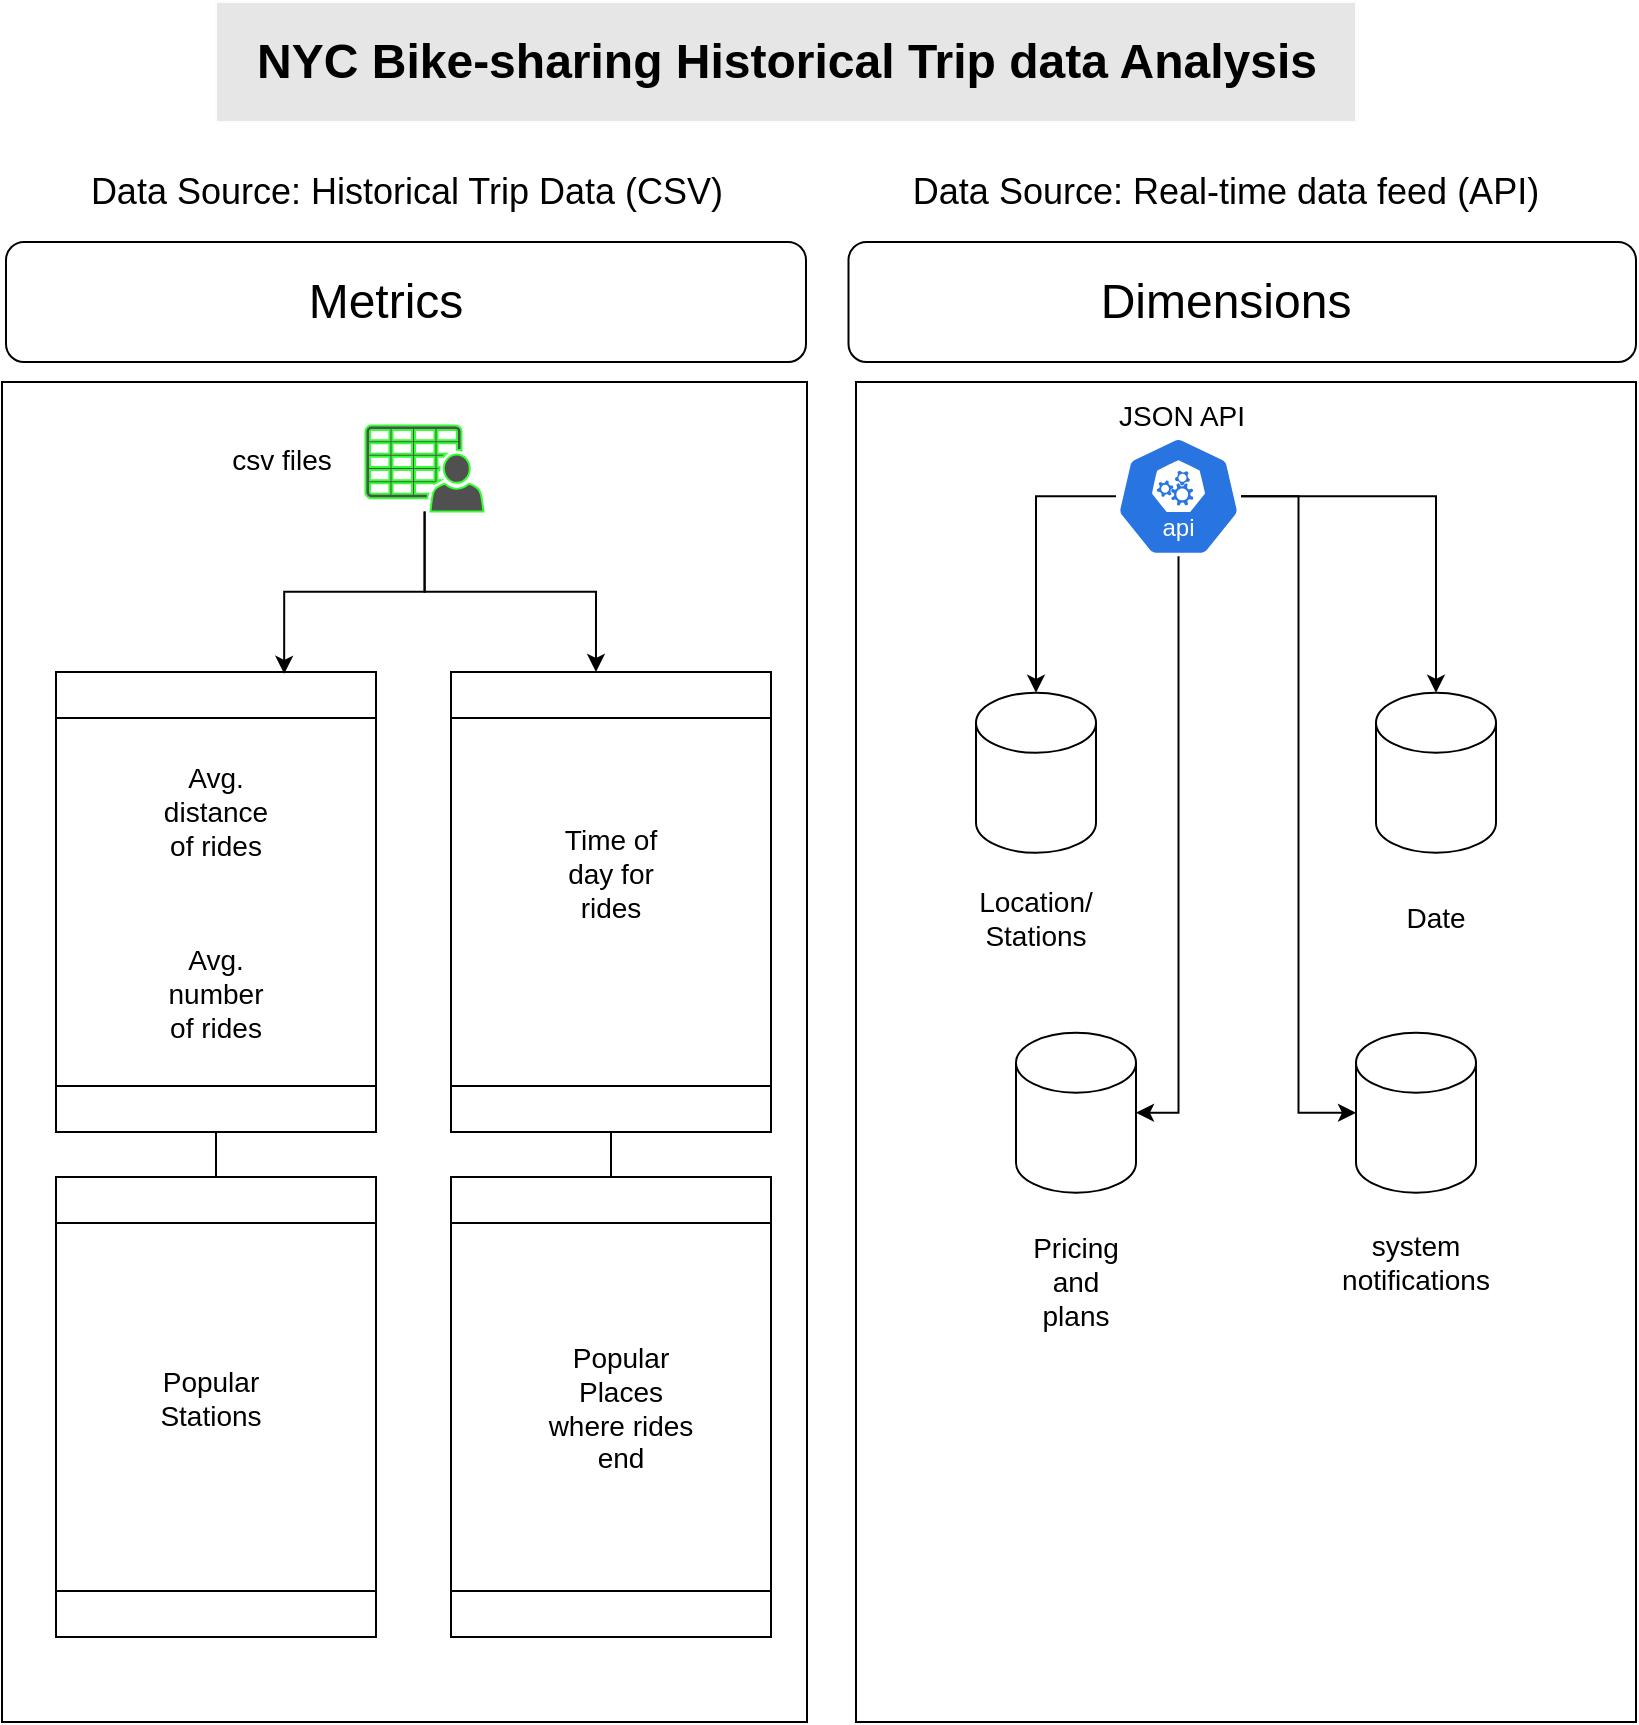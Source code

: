 <mxfile version="24.4.8" type="device">
  <diagram name="Page-1" id="xokW5G8OKgGA-57HJoIt">
    <mxGraphModel dx="1194" dy="511" grid="1" gridSize="10" guides="1" tooltips="1" connect="1" arrows="1" fold="1" page="1" pageScale="1" pageWidth="850" pageHeight="1100" math="0" shadow="0">
      <root>
        <mxCell id="0" />
        <mxCell id="1" parent="0" />
        <mxCell id="PJyjKp7PuRW87hjMDETF-24" value="" style="rounded=0;whiteSpace=wrap;html=1;fillColor=#E6E6E6;strokeColor=#FCFCFC;" vertex="1" parent="1">
          <mxGeometry x="130" y="20" width="570" height="60" as="geometry" />
        </mxCell>
        <mxCell id="PJyjKp7PuRW87hjMDETF-22" value="" style="rounded=0;whiteSpace=wrap;html=1;" vertex="1" parent="1">
          <mxGeometry x="450" y="210" width="390" height="670" as="geometry" />
        </mxCell>
        <mxCell id="45bsNxDg4tGoeu-GaeaL-19" value="" style="rounded=0;whiteSpace=wrap;html=1;" parent="1" vertex="1">
          <mxGeometry x="23" y="210" width="402.5" height="670" as="geometry" />
        </mxCell>
        <mxCell id="45bsNxDg4tGoeu-GaeaL-3" value="NYC Bike-sharing Historical Trip data Analysis" style="text;strokeColor=none;fillColor=none;html=1;fontSize=24;fontStyle=1;verticalAlign=middle;align=center;" parent="1" vertex="1">
          <mxGeometry x="150" y="30" width="530" height="40" as="geometry" />
        </mxCell>
        <mxCell id="45bsNxDg4tGoeu-GaeaL-1" value="" style="shape=process;whiteSpace=wrap;html=1;backgroundOutline=1;rotation=-90;" parent="1" vertex="1">
          <mxGeometry x="15" y="390" width="230" height="160" as="geometry" />
        </mxCell>
        <mxCell id="45bsNxDg4tGoeu-GaeaL-4" value="" style="shape=process;whiteSpace=wrap;html=1;backgroundOutline=1;rotation=-90;" parent="1" vertex="1">
          <mxGeometry x="212.5" y="390" width="230" height="160" as="geometry" />
        </mxCell>
        <mxCell id="45bsNxDg4tGoeu-GaeaL-10" value="&lt;font style=&quot;font-size: 14px;&quot;&gt;Avg. distance of rides&lt;/font&gt;" style="text;html=1;align=center;verticalAlign=middle;whiteSpace=wrap;rounded=0;" parent="1" vertex="1">
          <mxGeometry x="100" y="400" width="60" height="50" as="geometry" />
        </mxCell>
        <mxCell id="45bsNxDg4tGoeu-GaeaL-11" value="&lt;font style=&quot;font-size: 14px;&quot;&gt;Avg. number of rides&lt;/font&gt;" style="text;html=1;align=center;verticalAlign=middle;whiteSpace=wrap;rounded=0;" parent="1" vertex="1">
          <mxGeometry x="100" y="492.5" width="60" height="47.5" as="geometry" />
        </mxCell>
        <mxCell id="45bsNxDg4tGoeu-GaeaL-12" value="&lt;font style=&quot;font-size: 14px;&quot;&gt;Time of day for rides&lt;/font&gt;" style="text;html=1;align=center;verticalAlign=middle;whiteSpace=wrap;rounded=0;" parent="1" vertex="1">
          <mxGeometry x="295" y="432.5" width="65" height="47.5" as="geometry" />
        </mxCell>
        <mxCell id="45bsNxDg4tGoeu-GaeaL-13" value="" style="shape=process;whiteSpace=wrap;html=1;backgroundOutline=1;rotation=-90;" parent="1" vertex="1">
          <mxGeometry x="15" y="642.5" width="230" height="160" as="geometry" />
        </mxCell>
        <mxCell id="45bsNxDg4tGoeu-GaeaL-14" value="&lt;font style=&quot;font-size: 14px;&quot;&gt;Popular Stations&lt;/font&gt;" style="text;html=1;align=center;verticalAlign=middle;whiteSpace=wrap;rounded=0;" parent="1" vertex="1">
          <mxGeometry x="95" y="682.5" width="65" height="70" as="geometry" />
        </mxCell>
        <mxCell id="45bsNxDg4tGoeu-GaeaL-15" value="" style="shape=process;whiteSpace=wrap;html=1;backgroundOutline=1;rotation=-90;" parent="1" vertex="1">
          <mxGeometry x="212.5" y="642.5" width="230" height="160" as="geometry" />
        </mxCell>
        <mxCell id="45bsNxDg4tGoeu-GaeaL-16" value="&lt;font style=&quot;font-size: 14px;&quot;&gt;Popular Places where rides end&lt;/font&gt;" style="text;html=1;align=center;verticalAlign=middle;whiteSpace=wrap;rounded=0;" parent="1" vertex="1">
          <mxGeometry x="295" y="683.75" width="75" height="77.5" as="geometry" />
        </mxCell>
        <mxCell id="45bsNxDg4tGoeu-GaeaL-23" value="" style="endArrow=none;html=1;rounded=0;exitX=1;exitY=0.5;exitDx=0;exitDy=0;entryX=0;entryY=0.5;entryDx=0;entryDy=0;" parent="1" source="45bsNxDg4tGoeu-GaeaL-13" target="45bsNxDg4tGoeu-GaeaL-1" edge="1">
          <mxGeometry width="50" height="50" relative="1" as="geometry">
            <mxPoint x="83.75" y="630" as="sourcePoint" />
            <mxPoint x="129.75" y="590" as="targetPoint" />
          </mxGeometry>
        </mxCell>
        <mxCell id="45bsNxDg4tGoeu-GaeaL-25" value="" style="endArrow=none;html=1;rounded=0;exitX=1;exitY=0.5;exitDx=0;exitDy=0;entryX=0;entryY=0.5;entryDx=0;entryDy=0;" parent="1" source="45bsNxDg4tGoeu-GaeaL-15" target="45bsNxDg4tGoeu-GaeaL-4" edge="1">
          <mxGeometry width="50" height="50" relative="1" as="geometry">
            <mxPoint x="139.75" y="618" as="sourcePoint" />
            <mxPoint x="139.75" y="595" as="targetPoint" />
          </mxGeometry>
        </mxCell>
        <mxCell id="45bsNxDg4tGoeu-GaeaL-26" value="" style="sketch=0;pointerEvents=1;shadow=0;dashed=0;html=1;strokeColor=#33FF33;fillColor=#505050;labelPosition=center;verticalLabelPosition=bottom;verticalAlign=top;outlineConnect=0;align=center;shape=mxgraph.office.users.csv_file;" parent="1" vertex="1">
          <mxGeometry x="204.75" y="231.75" width="59" height="43" as="geometry" />
        </mxCell>
        <mxCell id="45bsNxDg4tGoeu-GaeaL-27" value="&lt;font style=&quot;font-size: 14px;&quot;&gt;csv files&lt;/font&gt;" style="text;html=1;align=center;verticalAlign=middle;whiteSpace=wrap;rounded=0;" parent="1" vertex="1">
          <mxGeometry x="130" y="231.75" width="66.25" height="33.5" as="geometry" />
        </mxCell>
        <mxCell id="45bsNxDg4tGoeu-GaeaL-28" value="" style="shape=cylinder3;whiteSpace=wrap;html=1;boundedLbl=1;backgroundOutline=1;size=15;" parent="1" vertex="1">
          <mxGeometry x="510" y="365.38" width="60" height="80" as="geometry" />
        </mxCell>
        <mxCell id="45bsNxDg4tGoeu-GaeaL-29" value="" style="shape=cylinder3;whiteSpace=wrap;html=1;boundedLbl=1;backgroundOutline=1;size=15;" parent="1" vertex="1">
          <mxGeometry x="710" y="365.38" width="60" height="80" as="geometry" />
        </mxCell>
        <mxCell id="45bsNxDg4tGoeu-GaeaL-30" value="&lt;font style=&quot;font-size: 14px;&quot;&gt;Location/ Stations&lt;/font&gt;" style="text;html=1;align=center;verticalAlign=middle;whiteSpace=wrap;rounded=0;" parent="1" vertex="1">
          <mxGeometry x="510" y="462.5" width="60" height="30" as="geometry" />
        </mxCell>
        <mxCell id="45bsNxDg4tGoeu-GaeaL-31" value="&lt;font style=&quot;font-size: 14px;&quot;&gt;Date&lt;/font&gt;" style="text;html=1;align=center;verticalAlign=middle;whiteSpace=wrap;rounded=0;" parent="1" vertex="1">
          <mxGeometry x="710" y="462.5" width="60" height="30" as="geometry" />
        </mxCell>
        <mxCell id="45bsNxDg4tGoeu-GaeaL-32" value="" style="shape=cylinder3;whiteSpace=wrap;html=1;boundedLbl=1;backgroundOutline=1;size=15;" parent="1" vertex="1">
          <mxGeometry x="530" y="535.38" width="60" height="80" as="geometry" />
        </mxCell>
        <mxCell id="45bsNxDg4tGoeu-GaeaL-33" value="&lt;font style=&quot;font-size: 14px;&quot;&gt;Pricing and plans&lt;/font&gt;" style="text;html=1;align=center;verticalAlign=middle;whiteSpace=wrap;rounded=0;" parent="1" vertex="1">
          <mxGeometry x="530" y="645.38" width="60" height="30" as="geometry" />
        </mxCell>
        <mxCell id="45bsNxDg4tGoeu-GaeaL-34" value="" style="shape=cylinder3;whiteSpace=wrap;html=1;boundedLbl=1;backgroundOutline=1;size=15;" parent="1" vertex="1">
          <mxGeometry x="700" y="535.38" width="60" height="80" as="geometry" />
        </mxCell>
        <mxCell id="45bsNxDg4tGoeu-GaeaL-35" value="&lt;font style=&quot;font-size: 14px;&quot;&gt;system&lt;/font&gt;&lt;div&gt;&lt;font style=&quot;font-size: 14px;&quot;&gt;notifications&lt;/font&gt;&lt;/div&gt;" style="text;html=1;align=center;verticalAlign=middle;whiteSpace=wrap;rounded=0;" parent="1" vertex="1">
          <mxGeometry x="665" y="635.38" width="130" height="30" as="geometry" />
        </mxCell>
        <mxCell id="45bsNxDg4tGoeu-GaeaL-36" value="" style="rounded=1;whiteSpace=wrap;html=1;" parent="1" vertex="1">
          <mxGeometry x="25" y="140" width="400" height="60" as="geometry" />
        </mxCell>
        <mxCell id="45bsNxDg4tGoeu-GaeaL-37" value="&lt;font style=&quot;font-size: 24px;&quot;&gt;Metrics&lt;/font&gt;" style="text;html=1;align=center;verticalAlign=middle;whiteSpace=wrap;rounded=0;" parent="1" vertex="1">
          <mxGeometry x="185" y="155" width="60" height="30" as="geometry" />
        </mxCell>
        <mxCell id="45bsNxDg4tGoeu-GaeaL-38" value="" style="rounded=1;whiteSpace=wrap;html=1;" parent="1" vertex="1">
          <mxGeometry x="446.25" y="140" width="393.75" height="60" as="geometry" />
        </mxCell>
        <mxCell id="45bsNxDg4tGoeu-GaeaL-39" value="&lt;font style=&quot;font-size: 24px;&quot;&gt;Dimensions&lt;/font&gt;" style="text;html=1;align=center;verticalAlign=middle;whiteSpace=wrap;rounded=0;" parent="1" vertex="1">
          <mxGeometry x="575" y="155" width="120" height="30" as="geometry" />
        </mxCell>
        <mxCell id="45bsNxDg4tGoeu-GaeaL-40" value="&lt;font style=&quot;font-size: 18px;&quot;&gt;Data Source: Historical Trip Data (CSV)&lt;/font&gt;" style="text;html=1;align=center;verticalAlign=middle;whiteSpace=wrap;rounded=0;shadow=1;" parent="1" vertex="1">
          <mxGeometry x="28.75" y="100" width="392.5" height="30" as="geometry" />
        </mxCell>
        <mxCell id="45bsNxDg4tGoeu-GaeaL-41" value="&lt;font style=&quot;font-size: 18px;&quot;&gt;Data Source: Real-time data feed (API)&lt;/font&gt;" style="text;html=1;align=center;verticalAlign=middle;whiteSpace=wrap;rounded=0;shadow=1;" parent="1" vertex="1">
          <mxGeometry x="476.25" y="100" width="317.5" height="30" as="geometry" />
        </mxCell>
        <mxCell id="PJyjKp7PuRW87hjMDETF-13" style="edgeStyle=orthogonalEdgeStyle;rounded=0;orthogonalLoop=1;jettySize=auto;html=1;" edge="1" parent="1" source="PJyjKp7PuRW87hjMDETF-1" target="45bsNxDg4tGoeu-GaeaL-28">
          <mxGeometry relative="1" as="geometry" />
        </mxCell>
        <mxCell id="PJyjKp7PuRW87hjMDETF-1" value="" style="aspect=fixed;sketch=0;html=1;dashed=0;whitespace=wrap;verticalLabelPosition=bottom;verticalAlign=top;fillColor=#2875E2;strokeColor=#ffffff;points=[[0.005,0.63,0],[0.1,0.2,0],[0.9,0.2,0],[0.5,0,0],[0.995,0.63,0],[0.72,0.99,0],[0.5,1,0],[0.28,0.99,0]];shape=mxgraph.kubernetes.icon2;kubernetesLabel=1;prIcon=api" vertex="1" parent="1">
          <mxGeometry x="580" y="237.13" width="62.5" height="60" as="geometry" />
        </mxCell>
        <mxCell id="PJyjKp7PuRW87hjMDETF-9" style="edgeStyle=orthogonalEdgeStyle;rounded=0;orthogonalLoop=1;jettySize=auto;html=1;entryX=0.996;entryY=0.713;entryDx=0;entryDy=0;entryPerimeter=0;" edge="1" parent="1" source="45bsNxDg4tGoeu-GaeaL-26" target="45bsNxDg4tGoeu-GaeaL-1">
          <mxGeometry relative="1" as="geometry" />
        </mxCell>
        <mxCell id="PJyjKp7PuRW87hjMDETF-12" style="edgeStyle=orthogonalEdgeStyle;rounded=0;orthogonalLoop=1;jettySize=auto;html=1;entryX=1;entryY=0.453;entryDx=0;entryDy=0;entryPerimeter=0;" edge="1" parent="1" source="45bsNxDg4tGoeu-GaeaL-26" target="45bsNxDg4tGoeu-GaeaL-4">
          <mxGeometry relative="1" as="geometry" />
        </mxCell>
        <mxCell id="PJyjKp7PuRW87hjMDETF-14" style="edgeStyle=orthogonalEdgeStyle;rounded=0;orthogonalLoop=1;jettySize=auto;html=1;entryX=0.5;entryY=0;entryDx=0;entryDy=0;entryPerimeter=0;" edge="1" parent="1" source="PJyjKp7PuRW87hjMDETF-1" target="45bsNxDg4tGoeu-GaeaL-29">
          <mxGeometry relative="1" as="geometry" />
        </mxCell>
        <mxCell id="PJyjKp7PuRW87hjMDETF-15" style="edgeStyle=orthogonalEdgeStyle;rounded=0;orthogonalLoop=1;jettySize=auto;html=1;entryX=1;entryY=0.5;entryDx=0;entryDy=0;entryPerimeter=0;" edge="1" parent="1" source="PJyjKp7PuRW87hjMDETF-1" target="45bsNxDg4tGoeu-GaeaL-32">
          <mxGeometry relative="1" as="geometry" />
        </mxCell>
        <mxCell id="PJyjKp7PuRW87hjMDETF-16" style="edgeStyle=orthogonalEdgeStyle;rounded=0;orthogonalLoop=1;jettySize=auto;html=1;entryX=0;entryY=0.5;entryDx=0;entryDy=0;entryPerimeter=0;" edge="1" parent="1" source="PJyjKp7PuRW87hjMDETF-1" target="45bsNxDg4tGoeu-GaeaL-34">
          <mxGeometry relative="1" as="geometry" />
        </mxCell>
        <mxCell id="PJyjKp7PuRW87hjMDETF-17" value="&lt;font style=&quot;font-size: 14px;&quot;&gt;JSON API&lt;/font&gt;" style="text;html=1;align=center;verticalAlign=middle;whiteSpace=wrap;rounded=0;" vertex="1" parent="1">
          <mxGeometry x="580" y="210" width="66.25" height="33.5" as="geometry" />
        </mxCell>
      </root>
    </mxGraphModel>
  </diagram>
</mxfile>
